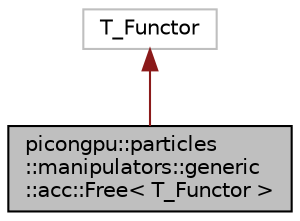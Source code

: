 digraph "picongpu::particles::manipulators::generic::acc::Free&lt; T_Functor &gt;"
{
 // LATEX_PDF_SIZE
  edge [fontname="Helvetica",fontsize="10",labelfontname="Helvetica",labelfontsize="10"];
  node [fontname="Helvetica",fontsize="10",shape=record];
  Node1 [label="picongpu::particles\l::manipulators::generic\l::acc::Free\< T_Functor \>",height=0.2,width=0.4,color="black", fillcolor="grey75", style="filled", fontcolor="black",tooltip="wrapper for the user manipulator functor on the accelerator"];
  Node2 -> Node1 [dir="back",color="firebrick4",fontsize="10",style="solid",fontname="Helvetica"];
  Node2 [label="T_Functor",height=0.2,width=0.4,color="grey75", fillcolor="white", style="filled",tooltip=" "];
}
